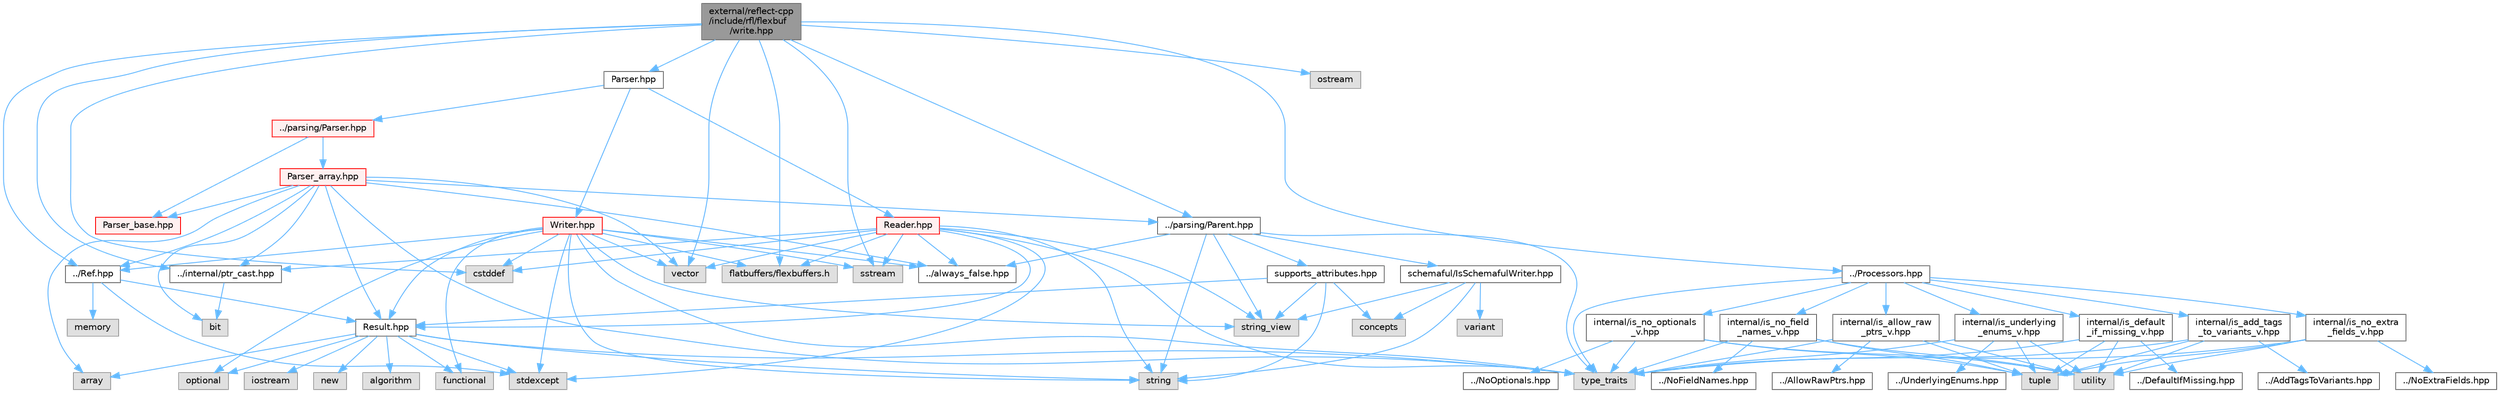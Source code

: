 digraph "external/reflect-cpp/include/rfl/flexbuf/write.hpp"
{
 // LATEX_PDF_SIZE
  bgcolor="transparent";
  edge [fontname=Helvetica,fontsize=10,labelfontname=Helvetica,labelfontsize=10];
  node [fontname=Helvetica,fontsize=10,shape=box,height=0.2,width=0.4];
  Node1 [id="Node000001",label="external/reflect-cpp\l/include/rfl/flexbuf\l/write.hpp",height=0.2,width=0.4,color="gray40", fillcolor="grey60", style="filled", fontcolor="black",tooltip=" "];
  Node1 -> Node2 [id="edge1_Node000001_Node000002",color="steelblue1",style="solid",tooltip=" "];
  Node2 [id="Node000002",label="flatbuffers/flexbuffers.h",height=0.2,width=0.4,color="grey60", fillcolor="#E0E0E0", style="filled",tooltip=" "];
  Node1 -> Node3 [id="edge2_Node000001_Node000003",color="steelblue1",style="solid",tooltip=" "];
  Node3 [id="Node000003",label="cstddef",height=0.2,width=0.4,color="grey60", fillcolor="#E0E0E0", style="filled",tooltip=" "];
  Node1 -> Node4 [id="edge3_Node000001_Node000004",color="steelblue1",style="solid",tooltip=" "];
  Node4 [id="Node000004",label="ostream",height=0.2,width=0.4,color="grey60", fillcolor="#E0E0E0", style="filled",tooltip=" "];
  Node1 -> Node5 [id="edge4_Node000001_Node000005",color="steelblue1",style="solid",tooltip=" "];
  Node5 [id="Node000005",label="sstream",height=0.2,width=0.4,color="grey60", fillcolor="#E0E0E0", style="filled",tooltip=" "];
  Node1 -> Node6 [id="edge5_Node000001_Node000006",color="steelblue1",style="solid",tooltip=" "];
  Node6 [id="Node000006",label="vector",height=0.2,width=0.4,color="grey60", fillcolor="#E0E0E0", style="filled",tooltip=" "];
  Node1 -> Node7 [id="edge6_Node000001_Node000007",color="steelblue1",style="solid",tooltip=" "];
  Node7 [id="Node000007",label="../Processors.hpp",height=0.2,width=0.4,color="grey40", fillcolor="white", style="filled",URL="$_processors_8hpp.html",tooltip=" "];
  Node7 -> Node8 [id="edge7_Node000007_Node000008",color="steelblue1",style="solid",tooltip=" "];
  Node8 [id="Node000008",label="type_traits",height=0.2,width=0.4,color="grey60", fillcolor="#E0E0E0", style="filled",tooltip=" "];
  Node7 -> Node9 [id="edge8_Node000007_Node000009",color="steelblue1",style="solid",tooltip=" "];
  Node9 [id="Node000009",label="internal/is_add_tags\l_to_variants_v.hpp",height=0.2,width=0.4,color="grey40", fillcolor="white", style="filled",URL="$is__add__tags__to__variants__v_8hpp.html",tooltip=" "];
  Node9 -> Node10 [id="edge9_Node000009_Node000010",color="steelblue1",style="solid",tooltip=" "];
  Node10 [id="Node000010",label="tuple",height=0.2,width=0.4,color="grey60", fillcolor="#E0E0E0", style="filled",tooltip=" "];
  Node9 -> Node8 [id="edge10_Node000009_Node000008",color="steelblue1",style="solid",tooltip=" "];
  Node9 -> Node11 [id="edge11_Node000009_Node000011",color="steelblue1",style="solid",tooltip=" "];
  Node11 [id="Node000011",label="utility",height=0.2,width=0.4,color="grey60", fillcolor="#E0E0E0", style="filled",tooltip=" "];
  Node9 -> Node12 [id="edge12_Node000009_Node000012",color="steelblue1",style="solid",tooltip=" "];
  Node12 [id="Node000012",label="../AddTagsToVariants.hpp",height=0.2,width=0.4,color="grey40", fillcolor="white", style="filled",URL="$_add_tags_to_variants_8hpp.html",tooltip=" "];
  Node7 -> Node13 [id="edge13_Node000007_Node000013",color="steelblue1",style="solid",tooltip=" "];
  Node13 [id="Node000013",label="internal/is_allow_raw\l_ptrs_v.hpp",height=0.2,width=0.4,color="grey40", fillcolor="white", style="filled",URL="$is__allow__raw__ptrs__v_8hpp.html",tooltip=" "];
  Node13 -> Node10 [id="edge14_Node000013_Node000010",color="steelblue1",style="solid",tooltip=" "];
  Node13 -> Node8 [id="edge15_Node000013_Node000008",color="steelblue1",style="solid",tooltip=" "];
  Node13 -> Node11 [id="edge16_Node000013_Node000011",color="steelblue1",style="solid",tooltip=" "];
  Node13 -> Node14 [id="edge17_Node000013_Node000014",color="steelblue1",style="solid",tooltip=" "];
  Node14 [id="Node000014",label="../AllowRawPtrs.hpp",height=0.2,width=0.4,color="grey40", fillcolor="white", style="filled",URL="$_allow_raw_ptrs_8hpp.html",tooltip=" "];
  Node7 -> Node15 [id="edge18_Node000007_Node000015",color="steelblue1",style="solid",tooltip=" "];
  Node15 [id="Node000015",label="internal/is_default\l_if_missing_v.hpp",height=0.2,width=0.4,color="grey40", fillcolor="white", style="filled",URL="$is__default__if__missing__v_8hpp.html",tooltip=" "];
  Node15 -> Node10 [id="edge19_Node000015_Node000010",color="steelblue1",style="solid",tooltip=" "];
  Node15 -> Node8 [id="edge20_Node000015_Node000008",color="steelblue1",style="solid",tooltip=" "];
  Node15 -> Node11 [id="edge21_Node000015_Node000011",color="steelblue1",style="solid",tooltip=" "];
  Node15 -> Node16 [id="edge22_Node000015_Node000016",color="steelblue1",style="solid",tooltip=" "];
  Node16 [id="Node000016",label="../DefaultIfMissing.hpp",height=0.2,width=0.4,color="grey40", fillcolor="white", style="filled",URL="$_default_if_missing_8hpp.html",tooltip=" "];
  Node7 -> Node17 [id="edge23_Node000007_Node000017",color="steelblue1",style="solid",tooltip=" "];
  Node17 [id="Node000017",label="internal/is_no_extra\l_fields_v.hpp",height=0.2,width=0.4,color="grey40", fillcolor="white", style="filled",URL="$is__no__extra__fields__v_8hpp.html",tooltip=" "];
  Node17 -> Node10 [id="edge24_Node000017_Node000010",color="steelblue1",style="solid",tooltip=" "];
  Node17 -> Node8 [id="edge25_Node000017_Node000008",color="steelblue1",style="solid",tooltip=" "];
  Node17 -> Node11 [id="edge26_Node000017_Node000011",color="steelblue1",style="solid",tooltip=" "];
  Node17 -> Node18 [id="edge27_Node000017_Node000018",color="steelblue1",style="solid",tooltip=" "];
  Node18 [id="Node000018",label="../NoExtraFields.hpp",height=0.2,width=0.4,color="grey40", fillcolor="white", style="filled",URL="$_no_extra_fields_8hpp.html",tooltip=" "];
  Node7 -> Node19 [id="edge28_Node000007_Node000019",color="steelblue1",style="solid",tooltip=" "];
  Node19 [id="Node000019",label="internal/is_no_field\l_names_v.hpp",height=0.2,width=0.4,color="grey40", fillcolor="white", style="filled",URL="$is__no__field__names__v_8hpp.html",tooltip=" "];
  Node19 -> Node10 [id="edge29_Node000019_Node000010",color="steelblue1",style="solid",tooltip=" "];
  Node19 -> Node8 [id="edge30_Node000019_Node000008",color="steelblue1",style="solid",tooltip=" "];
  Node19 -> Node11 [id="edge31_Node000019_Node000011",color="steelblue1",style="solid",tooltip=" "];
  Node19 -> Node20 [id="edge32_Node000019_Node000020",color="steelblue1",style="solid",tooltip=" "];
  Node20 [id="Node000020",label="../NoFieldNames.hpp",height=0.2,width=0.4,color="grey40", fillcolor="white", style="filled",URL="$_no_field_names_8hpp.html",tooltip=" "];
  Node7 -> Node21 [id="edge33_Node000007_Node000021",color="steelblue1",style="solid",tooltip=" "];
  Node21 [id="Node000021",label="internal/is_no_optionals\l_v.hpp",height=0.2,width=0.4,color="grey40", fillcolor="white", style="filled",URL="$is__no__optionals__v_8hpp.html",tooltip=" "];
  Node21 -> Node10 [id="edge34_Node000021_Node000010",color="steelblue1",style="solid",tooltip=" "];
  Node21 -> Node8 [id="edge35_Node000021_Node000008",color="steelblue1",style="solid",tooltip=" "];
  Node21 -> Node11 [id="edge36_Node000021_Node000011",color="steelblue1",style="solid",tooltip=" "];
  Node21 -> Node22 [id="edge37_Node000021_Node000022",color="steelblue1",style="solid",tooltip=" "];
  Node22 [id="Node000022",label="../NoOptionals.hpp",height=0.2,width=0.4,color="grey40", fillcolor="white", style="filled",URL="$_no_optionals_8hpp.html",tooltip=" "];
  Node7 -> Node23 [id="edge38_Node000007_Node000023",color="steelblue1",style="solid",tooltip=" "];
  Node23 [id="Node000023",label="internal/is_underlying\l_enums_v.hpp",height=0.2,width=0.4,color="grey40", fillcolor="white", style="filled",URL="$is__underlying__enums__v_8hpp.html",tooltip=" "];
  Node23 -> Node10 [id="edge39_Node000023_Node000010",color="steelblue1",style="solid",tooltip=" "];
  Node23 -> Node8 [id="edge40_Node000023_Node000008",color="steelblue1",style="solid",tooltip=" "];
  Node23 -> Node11 [id="edge41_Node000023_Node000011",color="steelblue1",style="solid",tooltip=" "];
  Node23 -> Node24 [id="edge42_Node000023_Node000024",color="steelblue1",style="solid",tooltip=" "];
  Node24 [id="Node000024",label="../UnderlyingEnums.hpp",height=0.2,width=0.4,color="grey40", fillcolor="white", style="filled",URL="$_underlying_enums_8hpp.html",tooltip=" "];
  Node1 -> Node25 [id="edge43_Node000001_Node000025",color="steelblue1",style="solid",tooltip=" "];
  Node25 [id="Node000025",label="../Ref.hpp",height=0.2,width=0.4,color="grey40", fillcolor="white", style="filled",URL="$_ref_8hpp.html",tooltip=" "];
  Node25 -> Node26 [id="edge44_Node000025_Node000026",color="steelblue1",style="solid",tooltip=" "];
  Node26 [id="Node000026",label="memory",height=0.2,width=0.4,color="grey60", fillcolor="#E0E0E0", style="filled",tooltip=" "];
  Node25 -> Node27 [id="edge45_Node000025_Node000027",color="steelblue1",style="solid",tooltip=" "];
  Node27 [id="Node000027",label="stdexcept",height=0.2,width=0.4,color="grey60", fillcolor="#E0E0E0", style="filled",tooltip=" "];
  Node25 -> Node28 [id="edge46_Node000025_Node000028",color="steelblue1",style="solid",tooltip=" "];
  Node28 [id="Node000028",label="Result.hpp",height=0.2,width=0.4,color="grey40", fillcolor="white", style="filled",URL="$_result_8hpp.html",tooltip=" "];
  Node28 -> Node29 [id="edge47_Node000028_Node000029",color="steelblue1",style="solid",tooltip=" "];
  Node29 [id="Node000029",label="algorithm",height=0.2,width=0.4,color="grey60", fillcolor="#E0E0E0", style="filled",tooltip=" "];
  Node28 -> Node30 [id="edge48_Node000028_Node000030",color="steelblue1",style="solid",tooltip=" "];
  Node30 [id="Node000030",label="array",height=0.2,width=0.4,color="grey60", fillcolor="#E0E0E0", style="filled",tooltip=" "];
  Node28 -> Node31 [id="edge49_Node000028_Node000031",color="steelblue1",style="solid",tooltip=" "];
  Node31 [id="Node000031",label="functional",height=0.2,width=0.4,color="grey60", fillcolor="#E0E0E0", style="filled",tooltip=" "];
  Node28 -> Node32 [id="edge50_Node000028_Node000032",color="steelblue1",style="solid",tooltip=" "];
  Node32 [id="Node000032",label="iostream",height=0.2,width=0.4,color="grey60", fillcolor="#E0E0E0", style="filled",tooltip=" "];
  Node28 -> Node33 [id="edge51_Node000028_Node000033",color="steelblue1",style="solid",tooltip=" "];
  Node33 [id="Node000033",label="new",height=0.2,width=0.4,color="grey60", fillcolor="#E0E0E0", style="filled",tooltip=" "];
  Node28 -> Node34 [id="edge52_Node000028_Node000034",color="steelblue1",style="solid",tooltip=" "];
  Node34 [id="Node000034",label="optional",height=0.2,width=0.4,color="grey60", fillcolor="#E0E0E0", style="filled",tooltip=" "];
  Node28 -> Node27 [id="edge53_Node000028_Node000027",color="steelblue1",style="solid",tooltip=" "];
  Node28 -> Node35 [id="edge54_Node000028_Node000035",color="steelblue1",style="solid",tooltip=" "];
  Node35 [id="Node000035",label="string",height=0.2,width=0.4,color="grey60", fillcolor="#E0E0E0", style="filled",tooltip=" "];
  Node28 -> Node8 [id="edge55_Node000028_Node000008",color="steelblue1",style="solid",tooltip=" "];
  Node1 -> Node36 [id="edge56_Node000001_Node000036",color="steelblue1",style="solid",tooltip=" "];
  Node36 [id="Node000036",label="../internal/ptr_cast.hpp",height=0.2,width=0.4,color="grey40", fillcolor="white", style="filled",URL="$ptr__cast_8hpp.html",tooltip=" "];
  Node36 -> Node37 [id="edge57_Node000036_Node000037",color="steelblue1",style="solid",tooltip=" "];
  Node37 [id="Node000037",label="bit",height=0.2,width=0.4,color="grey60", fillcolor="#E0E0E0", style="filled",tooltip=" "];
  Node1 -> Node38 [id="edge58_Node000001_Node000038",color="steelblue1",style="solid",tooltip=" "];
  Node38 [id="Node000038",label="../parsing/Parent.hpp",height=0.2,width=0.4,color="grey40", fillcolor="white", style="filled",URL="$_parent_8hpp.html",tooltip=" "];
  Node38 -> Node35 [id="edge59_Node000038_Node000035",color="steelblue1",style="solid",tooltip=" "];
  Node38 -> Node39 [id="edge60_Node000038_Node000039",color="steelblue1",style="solid",tooltip=" "];
  Node39 [id="Node000039",label="string_view",height=0.2,width=0.4,color="grey60", fillcolor="#E0E0E0", style="filled",tooltip=" "];
  Node38 -> Node8 [id="edge61_Node000038_Node000008",color="steelblue1",style="solid",tooltip=" "];
  Node38 -> Node40 [id="edge62_Node000038_Node000040",color="steelblue1",style="solid",tooltip=" "];
  Node40 [id="Node000040",label="../always_false.hpp",height=0.2,width=0.4,color="grey40", fillcolor="white", style="filled",URL="$always__false_8hpp.html",tooltip=" "];
  Node38 -> Node41 [id="edge63_Node000038_Node000041",color="steelblue1",style="solid",tooltip=" "];
  Node41 [id="Node000041",label="schemaful/IsSchemafulWriter.hpp",height=0.2,width=0.4,color="grey40", fillcolor="white", style="filled",URL="$_is_schemaful_writer_8hpp.html",tooltip=" "];
  Node41 -> Node42 [id="edge64_Node000041_Node000042",color="steelblue1",style="solid",tooltip=" "];
  Node42 [id="Node000042",label="concepts",height=0.2,width=0.4,color="grey60", fillcolor="#E0E0E0", style="filled",tooltip=" "];
  Node41 -> Node35 [id="edge65_Node000041_Node000035",color="steelblue1",style="solid",tooltip=" "];
  Node41 -> Node39 [id="edge66_Node000041_Node000039",color="steelblue1",style="solid",tooltip=" "];
  Node41 -> Node43 [id="edge67_Node000041_Node000043",color="steelblue1",style="solid",tooltip=" "];
  Node43 [id="Node000043",label="variant",height=0.2,width=0.4,color="grey60", fillcolor="#E0E0E0", style="filled",tooltip=" "];
  Node38 -> Node44 [id="edge68_Node000038_Node000044",color="steelblue1",style="solid",tooltip=" "];
  Node44 [id="Node000044",label="supports_attributes.hpp",height=0.2,width=0.4,color="grey40", fillcolor="white", style="filled",URL="$supports__attributes_8hpp.html",tooltip=" "];
  Node44 -> Node42 [id="edge69_Node000044_Node000042",color="steelblue1",style="solid",tooltip=" "];
  Node44 -> Node35 [id="edge70_Node000044_Node000035",color="steelblue1",style="solid",tooltip=" "];
  Node44 -> Node39 [id="edge71_Node000044_Node000039",color="steelblue1",style="solid",tooltip=" "];
  Node44 -> Node28 [id="edge72_Node000044_Node000028",color="steelblue1",style="solid",tooltip=" "];
  Node1 -> Node45 [id="edge73_Node000001_Node000045",color="steelblue1",style="solid",tooltip=" "];
  Node45 [id="Node000045",label="Parser.hpp",height=0.2,width=0.4,color="grey40", fillcolor="white", style="filled",URL="$flexbuf_2_parser_8hpp.html",tooltip=" "];
  Node45 -> Node46 [id="edge74_Node000045_Node000046",color="steelblue1",style="solid",tooltip=" "];
  Node46 [id="Node000046",label="../parsing/Parser.hpp",height=0.2,width=0.4,color="red", fillcolor="#FFF0F0", style="filled",URL="$parsing_2_parser_8hpp.html",tooltip=" "];
  Node46 -> Node47 [id="edge75_Node000046_Node000047",color="steelblue1",style="solid",tooltip=" "];
  Node47 [id="Node000047",label="Parser_array.hpp",height=0.2,width=0.4,color="red", fillcolor="#FFF0F0", style="filled",URL="$_parser__array_8hpp.html",tooltip=" "];
  Node47 -> Node30 [id="edge76_Node000047_Node000030",color="steelblue1",style="solid",tooltip=" "];
  Node47 -> Node37 [id="edge77_Node000047_Node000037",color="steelblue1",style="solid",tooltip=" "];
  Node47 -> Node8 [id="edge78_Node000047_Node000008",color="steelblue1",style="solid",tooltip=" "];
  Node47 -> Node6 [id="edge79_Node000047_Node000006",color="steelblue1",style="solid",tooltip=" "];
  Node47 -> Node25 [id="edge80_Node000047_Node000025",color="steelblue1",style="solid",tooltip=" "];
  Node47 -> Node28 [id="edge81_Node000047_Node000028",color="steelblue1",style="solid",tooltip=" "];
  Node47 -> Node40 [id="edge82_Node000047_Node000040",color="steelblue1",style="solid",tooltip=" "];
  Node47 -> Node36 [id="edge83_Node000047_Node000036",color="steelblue1",style="solid",tooltip=" "];
  Node47 -> Node38 [id="edge84_Node000047_Node000038",color="steelblue1",style="solid",tooltip=" "];
  Node47 -> Node54 [id="edge85_Node000047_Node000054",color="steelblue1",style="solid",tooltip=" "];
  Node54 [id="Node000054",label="Parser_base.hpp",height=0.2,width=0.4,color="red", fillcolor="#FFF0F0", style="filled",URL="$_parser__base_8hpp.html",tooltip=" "];
  Node46 -> Node54 [id="edge86_Node000046_Node000054",color="steelblue1",style="solid",tooltip=" "];
  Node45 -> Node245 [id="edge87_Node000045_Node000245",color="steelblue1",style="solid",tooltip=" "];
  Node245 [id="Node000245",label="Reader.hpp",height=0.2,width=0.4,color="red", fillcolor="#FFF0F0", style="filled",URL="$flexbuf_2_reader_8hpp.html",tooltip=" "];
  Node245 -> Node2 [id="edge88_Node000245_Node000002",color="steelblue1",style="solid",tooltip=" "];
  Node245 -> Node3 [id="edge89_Node000245_Node000003",color="steelblue1",style="solid",tooltip=" "];
  Node245 -> Node5 [id="edge90_Node000245_Node000005",color="steelblue1",style="solid",tooltip=" "];
  Node245 -> Node27 [id="edge91_Node000245_Node000027",color="steelblue1",style="solid",tooltip=" "];
  Node245 -> Node35 [id="edge92_Node000245_Node000035",color="steelblue1",style="solid",tooltip=" "];
  Node245 -> Node39 [id="edge93_Node000245_Node000039",color="steelblue1",style="solid",tooltip=" "];
  Node245 -> Node8 [id="edge94_Node000245_Node000008",color="steelblue1",style="solid",tooltip=" "];
  Node245 -> Node6 [id="edge95_Node000245_Node000006",color="steelblue1",style="solid",tooltip=" "];
  Node245 -> Node28 [id="edge96_Node000245_Node000028",color="steelblue1",style="solid",tooltip=" "];
  Node245 -> Node40 [id="edge97_Node000245_Node000040",color="steelblue1",style="solid",tooltip=" "];
  Node245 -> Node36 [id="edge98_Node000245_Node000036",color="steelblue1",style="solid",tooltip=" "];
  Node45 -> Node247 [id="edge99_Node000045_Node000247",color="steelblue1",style="solid",tooltip=" "];
  Node247 [id="Node000247",label="Writer.hpp",height=0.2,width=0.4,color="red", fillcolor="#FFF0F0", style="filled",URL="$flexbuf_2_writer_8hpp.html",tooltip=" "];
  Node247 -> Node2 [id="edge100_Node000247_Node000002",color="steelblue1",style="solid",tooltip=" "];
  Node247 -> Node3 [id="edge101_Node000247_Node000003",color="steelblue1",style="solid",tooltip=" "];
  Node247 -> Node31 [id="edge102_Node000247_Node000031",color="steelblue1",style="solid",tooltip=" "];
  Node247 -> Node34 [id="edge103_Node000247_Node000034",color="steelblue1",style="solid",tooltip=" "];
  Node247 -> Node5 [id="edge104_Node000247_Node000005",color="steelblue1",style="solid",tooltip=" "];
  Node247 -> Node27 [id="edge105_Node000247_Node000027",color="steelblue1",style="solid",tooltip=" "];
  Node247 -> Node35 [id="edge106_Node000247_Node000035",color="steelblue1",style="solid",tooltip=" "];
  Node247 -> Node39 [id="edge107_Node000247_Node000039",color="steelblue1",style="solid",tooltip=" "];
  Node247 -> Node8 [id="edge108_Node000247_Node000008",color="steelblue1",style="solid",tooltip=" "];
  Node247 -> Node6 [id="edge109_Node000247_Node000006",color="steelblue1",style="solid",tooltip=" "];
  Node247 -> Node25 [id="edge110_Node000247_Node000025",color="steelblue1",style="solid",tooltip=" "];
  Node247 -> Node28 [id="edge111_Node000247_Node000028",color="steelblue1",style="solid",tooltip=" "];
  Node247 -> Node40 [id="edge112_Node000247_Node000040",color="steelblue1",style="solid",tooltip=" "];
}
